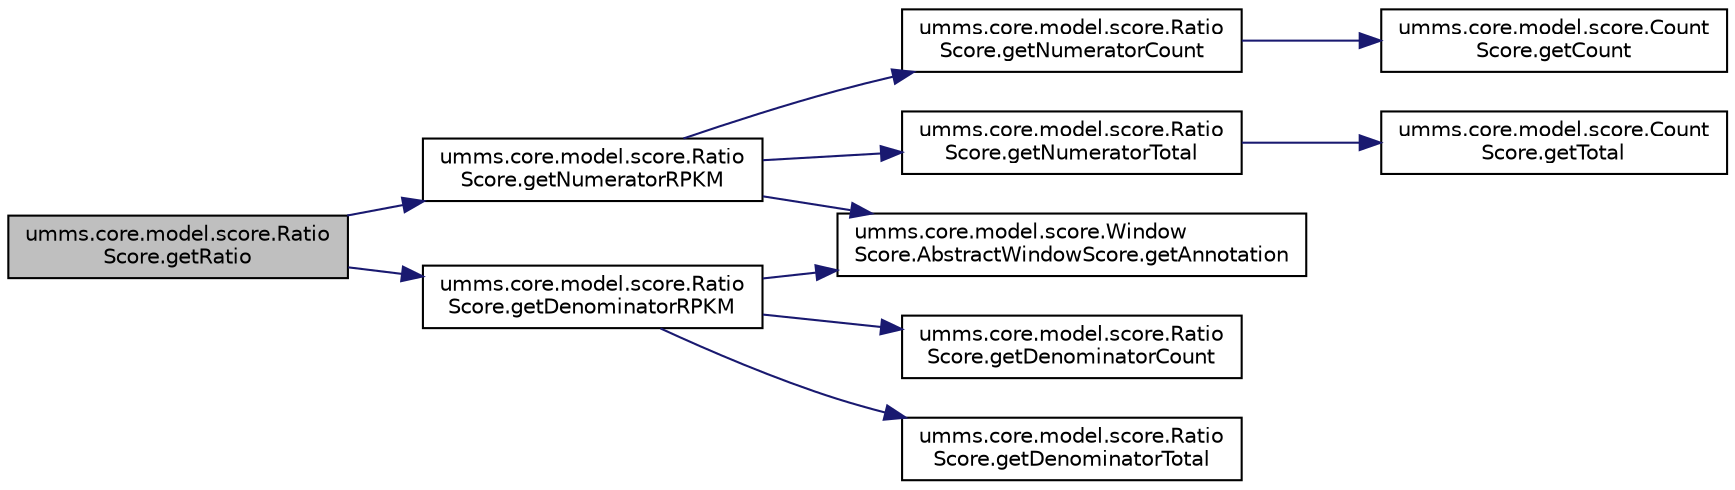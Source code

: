 digraph "umms.core.model.score.RatioScore.getRatio"
{
  edge [fontname="Helvetica",fontsize="10",labelfontname="Helvetica",labelfontsize="10"];
  node [fontname="Helvetica",fontsize="10",shape=record];
  rankdir="LR";
  Node1 [label="umms.core.model.score.Ratio\lScore.getRatio",height=0.2,width=0.4,color="black", fillcolor="grey75", style="filled" fontcolor="black"];
  Node1 -> Node2 [color="midnightblue",fontsize="10",style="solid"];
  Node2 [label="umms.core.model.score.Ratio\lScore.getNumeratorRPKM",height=0.2,width=0.4,color="black", fillcolor="white", style="filled",URL="$classumms_1_1core_1_1model_1_1score_1_1_ratio_score.html#afe24f7cc069f72f5f01dd4dabe558bda"];
  Node2 -> Node3 [color="midnightblue",fontsize="10",style="solid"];
  Node3 [label="umms.core.model.score.Ratio\lScore.getNumeratorCount",height=0.2,width=0.4,color="black", fillcolor="white", style="filled",URL="$classumms_1_1core_1_1model_1_1score_1_1_ratio_score.html#af7b4d14fef9b8f950b5b6d42d74db4bb"];
  Node3 -> Node4 [color="midnightblue",fontsize="10",style="solid"];
  Node4 [label="umms.core.model.score.Count\lScore.getCount",height=0.2,width=0.4,color="black", fillcolor="white", style="filled",URL="$classumms_1_1core_1_1model_1_1score_1_1_count_score.html#a906acf2141cba6fab150c85de37ca2b5"];
  Node2 -> Node5 [color="midnightblue",fontsize="10",style="solid"];
  Node5 [label="umms.core.model.score.Ratio\lScore.getNumeratorTotal",height=0.2,width=0.4,color="black", fillcolor="white", style="filled",URL="$classumms_1_1core_1_1model_1_1score_1_1_ratio_score.html#acb1ab9baaeec7bc88420b065a09a4060"];
  Node5 -> Node6 [color="midnightblue",fontsize="10",style="solid"];
  Node6 [label="umms.core.model.score.Count\lScore.getTotal",height=0.2,width=0.4,color="black", fillcolor="white", style="filled",URL="$classumms_1_1core_1_1model_1_1score_1_1_count_score.html#a4668d5a19912f7f9bf52c6c3b8fe2b2c"];
  Node2 -> Node7 [color="midnightblue",fontsize="10",style="solid"];
  Node7 [label="umms.core.model.score.Window\lScore.AbstractWindowScore.getAnnotation",height=0.2,width=0.4,color="black", fillcolor="white", style="filled",URL="$classumms_1_1core_1_1model_1_1score_1_1_window_score_1_1_abstract_window_score.html#a1005010d00c6d09f70b39da815c3ee38"];
  Node1 -> Node8 [color="midnightblue",fontsize="10",style="solid"];
  Node8 [label="umms.core.model.score.Ratio\lScore.getDenominatorRPKM",height=0.2,width=0.4,color="black", fillcolor="white", style="filled",URL="$classumms_1_1core_1_1model_1_1score_1_1_ratio_score.html#a3dcbd0b94b85adddb54348d075650260"];
  Node8 -> Node9 [color="midnightblue",fontsize="10",style="solid"];
  Node9 [label="umms.core.model.score.Ratio\lScore.getDenominatorCount",height=0.2,width=0.4,color="black", fillcolor="white", style="filled",URL="$classumms_1_1core_1_1model_1_1score_1_1_ratio_score.html#a016968c6cc0959776ace843c2c784616"];
  Node8 -> Node10 [color="midnightblue",fontsize="10",style="solid"];
  Node10 [label="umms.core.model.score.Ratio\lScore.getDenominatorTotal",height=0.2,width=0.4,color="black", fillcolor="white", style="filled",URL="$classumms_1_1core_1_1model_1_1score_1_1_ratio_score.html#a97082aeb1ae49329276a789ba12124cb"];
  Node8 -> Node7 [color="midnightblue",fontsize="10",style="solid"];
}
